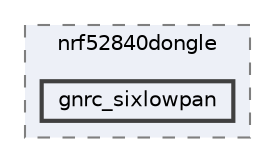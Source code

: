 digraph "/home/mj/Desktop/IoT-Chat-Digitalization/Dongle/gnrc_border_router/bin/nrf52840dongle/gnrc_sixlowpan"
{
 // LATEX_PDF_SIZE
  bgcolor="transparent";
  edge [fontname=Helvetica,fontsize=10,labelfontname=Helvetica,labelfontsize=10];
  node [fontname=Helvetica,fontsize=10,shape=box,height=0.2,width=0.4];
  compound=true
  subgraph clusterdir_9941f7556d96a0e17fefe82cd217bc3a {
    graph [ bgcolor="#edf0f7", pencolor="grey50", label="nrf52840dongle", fontname=Helvetica,fontsize=10 style="filled,dashed", URL="dir_9941f7556d96a0e17fefe82cd217bc3a.html",tooltip=""]
  dir_09158cce77f1869c94ca4e50508de6d6 [label="gnrc_sixlowpan", fillcolor="#edf0f7", color="grey25", style="filled,bold", URL="dir_09158cce77f1869c94ca4e50508de6d6.html",tooltip=""];
  }
}
